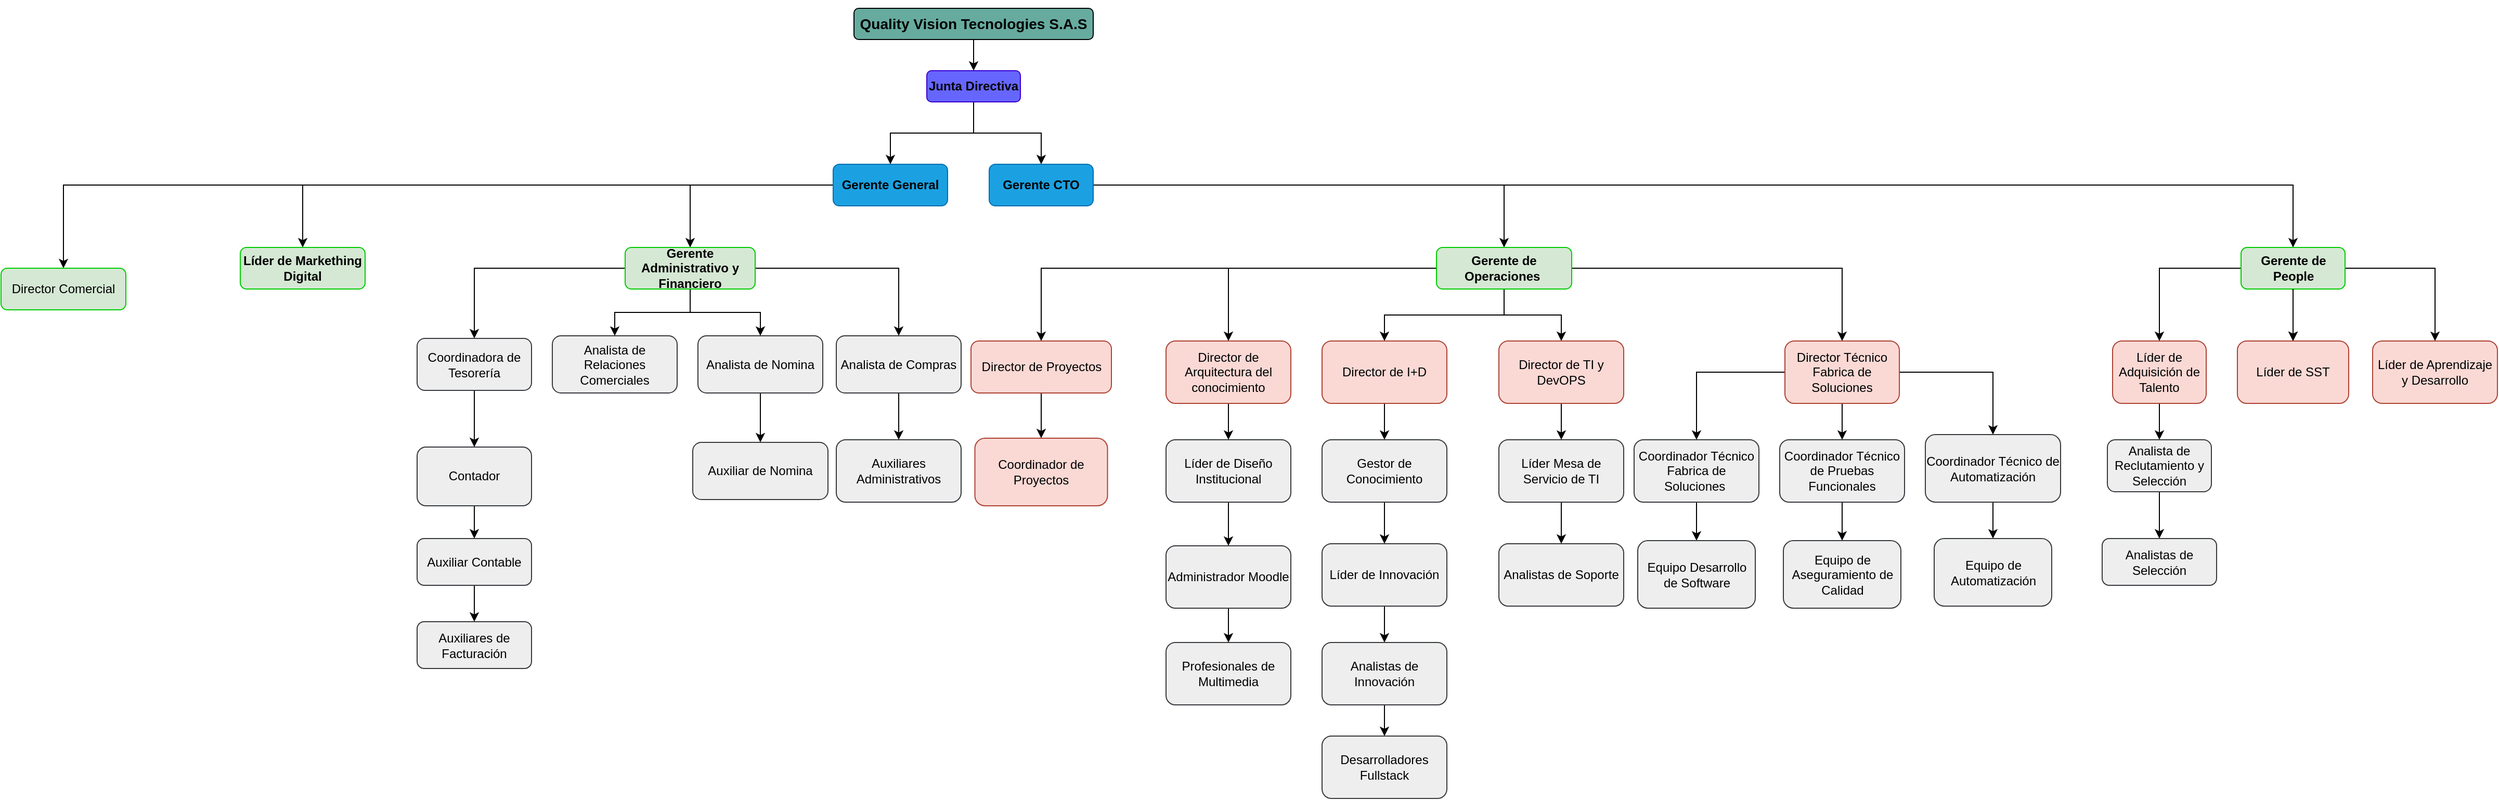 <mxfile version="28.1.0">
  <diagram name="Página-1" id="11aGm9SkkB86KHjLV3OP">
    <mxGraphModel dx="2564" dy="878" grid="1" gridSize="10" guides="1" tooltips="1" connect="1" arrows="1" fold="1" page="1" pageScale="1" pageWidth="827" pageHeight="1169" math="0" shadow="0">
      <root>
        <mxCell id="0" />
        <mxCell id="1" parent="0" />
        <mxCell id="yNXOAHpUrxnPB8L_Ha3r-6" value="" style="edgeStyle=orthogonalEdgeStyle;rounded=0;orthogonalLoop=1;jettySize=auto;html=1;" parent="1" source="yNXOAHpUrxnPB8L_Ha3r-1" target="yNXOAHpUrxnPB8L_Ha3r-4" edge="1">
          <mxGeometry relative="1" as="geometry" />
        </mxCell>
        <mxCell id="yNXOAHpUrxnPB8L_Ha3r-1" value="&lt;h3 style=&quot;color: rgb(0, 0, 0);&quot;&gt;&lt;font style=&quot;vertical-align: inherit;&quot; dir=&quot;auto&quot;&gt;&lt;font style=&quot;vertical-align: inherit;&quot; dir=&quot;auto&quot;&gt;Quality Vision Tecnologies S.A.S&lt;/font&gt;&lt;/font&gt;&lt;/h3&gt;" style="rounded=1;whiteSpace=wrap;html=1;fillColor=#67AB9F;" parent="1" vertex="1">
          <mxGeometry x="310" y="40" width="230" height="30" as="geometry" />
        </mxCell>
        <mxCell id="yNXOAHpUrxnPB8L_Ha3r-9" style="edgeStyle=orthogonalEdgeStyle;rounded=0;orthogonalLoop=1;jettySize=auto;html=1;" parent="1" source="yNXOAHpUrxnPB8L_Ha3r-4" target="yNXOAHpUrxnPB8L_Ha3r-7" edge="1">
          <mxGeometry relative="1" as="geometry" />
        </mxCell>
        <mxCell id="yNXOAHpUrxnPB8L_Ha3r-10" style="edgeStyle=orthogonalEdgeStyle;rounded=0;orthogonalLoop=1;jettySize=auto;html=1;entryX=0.5;entryY=0;entryDx=0;entryDy=0;" parent="1" source="yNXOAHpUrxnPB8L_Ha3r-4" target="yNXOAHpUrxnPB8L_Ha3r-8" edge="1">
          <mxGeometry relative="1" as="geometry" />
        </mxCell>
        <mxCell id="yNXOAHpUrxnPB8L_Ha3r-4" value="&lt;font style=&quot;color: rgb(0, 0, 0);&quot;&gt;&lt;b&gt;Junta Directiva&lt;/b&gt;&lt;/font&gt;" style="rounded=1;whiteSpace=wrap;html=1;fillColor=#6666FF;fontColor=#ffffff;strokeColor=#3700CC;" parent="1" vertex="1">
          <mxGeometry x="380" y="100" width="90" height="30" as="geometry" />
        </mxCell>
        <mxCell id="6m8UZrbuLrnwmyDjbOqj-2" style="edgeStyle=orthogonalEdgeStyle;rounded=0;orthogonalLoop=1;jettySize=auto;html=1;entryX=0.5;entryY=0;entryDx=0;entryDy=0;" edge="1" parent="1" source="yNXOAHpUrxnPB8L_Ha3r-7" target="6m8UZrbuLrnwmyDjbOqj-1">
          <mxGeometry relative="1" as="geometry" />
        </mxCell>
        <mxCell id="6m8UZrbuLrnwmyDjbOqj-5" style="edgeStyle=orthogonalEdgeStyle;rounded=0;orthogonalLoop=1;jettySize=auto;html=1;entryX=0.5;entryY=0;entryDx=0;entryDy=0;" edge="1" parent="1" source="yNXOAHpUrxnPB8L_Ha3r-7" target="6m8UZrbuLrnwmyDjbOqj-3">
          <mxGeometry relative="1" as="geometry" />
        </mxCell>
        <mxCell id="6m8UZrbuLrnwmyDjbOqj-7" style="edgeStyle=orthogonalEdgeStyle;rounded=0;orthogonalLoop=1;jettySize=auto;html=1;entryX=0.5;entryY=0;entryDx=0;entryDy=0;" edge="1" parent="1" source="yNXOAHpUrxnPB8L_Ha3r-7" target="6m8UZrbuLrnwmyDjbOqj-6">
          <mxGeometry relative="1" as="geometry" />
        </mxCell>
        <mxCell id="yNXOAHpUrxnPB8L_Ha3r-7" value="&lt;font style=&quot;vertical-align: inherit;&quot; dir=&quot;auto&quot;&gt;&lt;font style=&quot;vertical-align: inherit; color: rgb(0, 0, 0);&quot; dir=&quot;auto&quot;&gt;&lt;b&gt;Gerente General&lt;/b&gt;&lt;/font&gt;&lt;/font&gt;" style="rounded=1;whiteSpace=wrap;html=1;fillColor=#1ba1e2;strokeColor=#006EAF;fontColor=#ffffff;" parent="1" vertex="1">
          <mxGeometry x="290" y="190" width="110" height="40" as="geometry" />
        </mxCell>
        <mxCell id="6m8UZrbuLrnwmyDjbOqj-10" style="edgeStyle=orthogonalEdgeStyle;rounded=0;orthogonalLoop=1;jettySize=auto;html=1;entryX=0.5;entryY=0;entryDx=0;entryDy=0;" edge="1" parent="1" source="yNXOAHpUrxnPB8L_Ha3r-8" target="6m8UZrbuLrnwmyDjbOqj-8">
          <mxGeometry relative="1" as="geometry" />
        </mxCell>
        <mxCell id="6m8UZrbuLrnwmyDjbOqj-12" style="edgeStyle=orthogonalEdgeStyle;rounded=0;orthogonalLoop=1;jettySize=auto;html=1;entryX=0.5;entryY=0;entryDx=0;entryDy=0;" edge="1" parent="1" source="yNXOAHpUrxnPB8L_Ha3r-8" target="6m8UZrbuLrnwmyDjbOqj-11">
          <mxGeometry relative="1" as="geometry" />
        </mxCell>
        <mxCell id="yNXOAHpUrxnPB8L_Ha3r-8" value="&lt;font style=&quot;color: rgb(0, 0, 0);&quot;&gt;&lt;b&gt;Gerente CTO&lt;/b&gt;&lt;/font&gt;" style="rounded=1;whiteSpace=wrap;html=1;fillColor=#1ba1e2;strokeColor=#006EAF;fontColor=#ffffff;" parent="1" vertex="1">
          <mxGeometry x="440" y="190" width="100" height="40" as="geometry" />
        </mxCell>
        <mxCell id="6m8UZrbuLrnwmyDjbOqj-1" value="Director Comercial" style="rounded=1;whiteSpace=wrap;html=1;fillColor=#d5e8d4;strokeColor=#00CC00;" vertex="1" parent="1">
          <mxGeometry x="-510" y="290" width="120" height="40" as="geometry" />
        </mxCell>
        <mxCell id="6m8UZrbuLrnwmyDjbOqj-3" value="Líder de Markething Digital" style="rounded=1;whiteSpace=wrap;html=1;fillColor=#d5e8d4;strokeColor=#00CC00;fontStyle=1" vertex="1" parent="1">
          <mxGeometry x="-280" y="270" width="120" height="40" as="geometry" />
        </mxCell>
        <mxCell id="6m8UZrbuLrnwmyDjbOqj-90" style="edgeStyle=orthogonalEdgeStyle;rounded=0;orthogonalLoop=1;jettySize=auto;html=1;entryX=0.5;entryY=0;entryDx=0;entryDy=0;" edge="1" parent="1" source="6m8UZrbuLrnwmyDjbOqj-6" target="6m8UZrbuLrnwmyDjbOqj-86">
          <mxGeometry relative="1" as="geometry" />
        </mxCell>
        <mxCell id="6m8UZrbuLrnwmyDjbOqj-91" style="edgeStyle=orthogonalEdgeStyle;rounded=0;orthogonalLoop=1;jettySize=auto;html=1;entryX=0.5;entryY=0;entryDx=0;entryDy=0;" edge="1" parent="1" source="6m8UZrbuLrnwmyDjbOqj-6" target="6m8UZrbuLrnwmyDjbOqj-84">
          <mxGeometry relative="1" as="geometry" />
        </mxCell>
        <mxCell id="6m8UZrbuLrnwmyDjbOqj-94" style="edgeStyle=orthogonalEdgeStyle;rounded=0;orthogonalLoop=1;jettySize=auto;html=1;entryX=0.5;entryY=0;entryDx=0;entryDy=0;" edge="1" parent="1" source="6m8UZrbuLrnwmyDjbOqj-6" target="6m8UZrbuLrnwmyDjbOqj-83">
          <mxGeometry relative="1" as="geometry" />
        </mxCell>
        <mxCell id="6m8UZrbuLrnwmyDjbOqj-95" style="edgeStyle=orthogonalEdgeStyle;rounded=0;orthogonalLoop=1;jettySize=auto;html=1;entryX=0.5;entryY=0;entryDx=0;entryDy=0;" edge="1" parent="1" source="6m8UZrbuLrnwmyDjbOqj-6" target="6m8UZrbuLrnwmyDjbOqj-79">
          <mxGeometry relative="1" as="geometry" />
        </mxCell>
        <mxCell id="6m8UZrbuLrnwmyDjbOqj-6" value="Gerente Administrativo y Financiero" style="rounded=1;whiteSpace=wrap;html=1;fillColor=#d5e8d4;strokeColor=#00CC00;fontStyle=1" vertex="1" parent="1">
          <mxGeometry x="90" y="270" width="125" height="40" as="geometry" />
        </mxCell>
        <mxCell id="6m8UZrbuLrnwmyDjbOqj-15" style="edgeStyle=orthogonalEdgeStyle;rounded=0;orthogonalLoop=1;jettySize=auto;html=1;entryX=0.5;entryY=0;entryDx=0;entryDy=0;" edge="1" parent="1" source="6m8UZrbuLrnwmyDjbOqj-8" target="6m8UZrbuLrnwmyDjbOqj-13">
          <mxGeometry relative="1" as="geometry" />
        </mxCell>
        <mxCell id="6m8UZrbuLrnwmyDjbOqj-18" style="edgeStyle=orthogonalEdgeStyle;rounded=0;orthogonalLoop=1;jettySize=auto;html=1;entryX=0.5;entryY=0;entryDx=0;entryDy=0;" edge="1" parent="1" source="6m8UZrbuLrnwmyDjbOqj-8" target="6m8UZrbuLrnwmyDjbOqj-17">
          <mxGeometry relative="1" as="geometry" />
        </mxCell>
        <mxCell id="6m8UZrbuLrnwmyDjbOqj-56" style="edgeStyle=orthogonalEdgeStyle;rounded=0;orthogonalLoop=1;jettySize=auto;html=1;entryX=0.5;entryY=0;entryDx=0;entryDy=0;" edge="1" parent="1" source="6m8UZrbuLrnwmyDjbOqj-8" target="6m8UZrbuLrnwmyDjbOqj-53">
          <mxGeometry relative="1" as="geometry" />
        </mxCell>
        <mxCell id="6m8UZrbuLrnwmyDjbOqj-65" style="edgeStyle=orthogonalEdgeStyle;rounded=0;orthogonalLoop=1;jettySize=auto;html=1;entryX=0.5;entryY=0;entryDx=0;entryDy=0;" edge="1" parent="1" source="6m8UZrbuLrnwmyDjbOqj-8" target="6m8UZrbuLrnwmyDjbOqj-60">
          <mxGeometry relative="1" as="geometry" />
        </mxCell>
        <mxCell id="6m8UZrbuLrnwmyDjbOqj-74" style="edgeStyle=orthogonalEdgeStyle;rounded=0;orthogonalLoop=1;jettySize=auto;html=1;entryX=0.5;entryY=0;entryDx=0;entryDy=0;" edge="1" parent="1" source="6m8UZrbuLrnwmyDjbOqj-8" target="6m8UZrbuLrnwmyDjbOqj-70">
          <mxGeometry relative="1" as="geometry" />
        </mxCell>
        <mxCell id="6m8UZrbuLrnwmyDjbOqj-8" value="Gerente de Operaciones&amp;nbsp;" style="rounded=1;whiteSpace=wrap;html=1;fillColor=#d5e8d4;strokeColor=#00CC00;fontStyle=1" vertex="1" parent="1">
          <mxGeometry x="870" y="270" width="130" height="40" as="geometry" />
        </mxCell>
        <mxCell id="6m8UZrbuLrnwmyDjbOqj-22" style="edgeStyle=orthogonalEdgeStyle;rounded=0;orthogonalLoop=1;jettySize=auto;html=1;entryX=0.5;entryY=0;entryDx=0;entryDy=0;" edge="1" parent="1" source="6m8UZrbuLrnwmyDjbOqj-11" target="6m8UZrbuLrnwmyDjbOqj-19">
          <mxGeometry relative="1" as="geometry" />
        </mxCell>
        <mxCell id="6m8UZrbuLrnwmyDjbOqj-23" style="edgeStyle=orthogonalEdgeStyle;rounded=0;orthogonalLoop=1;jettySize=auto;html=1;entryX=0.5;entryY=0;entryDx=0;entryDy=0;" edge="1" parent="1" source="6m8UZrbuLrnwmyDjbOqj-11" target="6m8UZrbuLrnwmyDjbOqj-20">
          <mxGeometry relative="1" as="geometry" />
        </mxCell>
        <mxCell id="6m8UZrbuLrnwmyDjbOqj-24" style="edgeStyle=orthogonalEdgeStyle;rounded=0;orthogonalLoop=1;jettySize=auto;html=1;entryX=0.5;entryY=0;entryDx=0;entryDy=0;" edge="1" parent="1" source="6m8UZrbuLrnwmyDjbOqj-11" target="6m8UZrbuLrnwmyDjbOqj-21">
          <mxGeometry relative="1" as="geometry" />
        </mxCell>
        <mxCell id="6m8UZrbuLrnwmyDjbOqj-11" value="Gerente de People" style="rounded=1;whiteSpace=wrap;html=1;fillColor=#d5e8d4;strokeColor=#00CC00;fontStyle=1" vertex="1" parent="1">
          <mxGeometry x="1643.5" y="270" width="100" height="40" as="geometry" />
        </mxCell>
        <mxCell id="6m8UZrbuLrnwmyDjbOqj-16" style="edgeStyle=orthogonalEdgeStyle;rounded=0;orthogonalLoop=1;jettySize=auto;html=1;entryX=0.5;entryY=0;entryDx=0;entryDy=0;" edge="1" parent="1" source="6m8UZrbuLrnwmyDjbOqj-13" target="6m8UZrbuLrnwmyDjbOqj-14">
          <mxGeometry relative="1" as="geometry" />
        </mxCell>
        <mxCell id="6m8UZrbuLrnwmyDjbOqj-13" value="Director de Proyectos" style="rounded=1;whiteSpace=wrap;html=1;fillColor=#fad9d5;strokeColor=#ae4132;" vertex="1" parent="1">
          <mxGeometry x="422.5" y="360" width="135" height="50" as="geometry" />
        </mxCell>
        <mxCell id="6m8UZrbuLrnwmyDjbOqj-14" value="Coordinador de Proyectos" style="rounded=1;whiteSpace=wrap;html=1;fillColor=#fad9d5;strokeColor=#ae4132;" vertex="1" parent="1">
          <mxGeometry x="426.25" y="453.5" width="127.5" height="65" as="geometry" />
        </mxCell>
        <mxCell id="6m8UZrbuLrnwmyDjbOqj-48" style="edgeStyle=orthogonalEdgeStyle;rounded=0;orthogonalLoop=1;jettySize=auto;html=1;entryX=0.5;entryY=0;entryDx=0;entryDy=0;" edge="1" parent="1" source="6m8UZrbuLrnwmyDjbOqj-17" target="6m8UZrbuLrnwmyDjbOqj-40">
          <mxGeometry relative="1" as="geometry" />
        </mxCell>
        <mxCell id="6m8UZrbuLrnwmyDjbOqj-49" style="edgeStyle=orthogonalEdgeStyle;rounded=0;orthogonalLoop=1;jettySize=auto;html=1;" edge="1" parent="1" source="6m8UZrbuLrnwmyDjbOqj-17" target="6m8UZrbuLrnwmyDjbOqj-46">
          <mxGeometry relative="1" as="geometry" />
        </mxCell>
        <mxCell id="6m8UZrbuLrnwmyDjbOqj-52" style="edgeStyle=orthogonalEdgeStyle;rounded=0;orthogonalLoop=1;jettySize=auto;html=1;entryX=0.5;entryY=0;entryDx=0;entryDy=0;" edge="1" parent="1" source="6m8UZrbuLrnwmyDjbOqj-17" target="6m8UZrbuLrnwmyDjbOqj-33">
          <mxGeometry relative="1" as="geometry" />
        </mxCell>
        <mxCell id="6m8UZrbuLrnwmyDjbOqj-17" value="Director Técnico Fabrica de Soluciones" style="rounded=1;whiteSpace=wrap;html=1;fillColor=#fad9d5;strokeColor=#ae4132;" vertex="1" parent="1">
          <mxGeometry x="1205" y="360" width="110" height="60" as="geometry" />
        </mxCell>
        <mxCell id="6m8UZrbuLrnwmyDjbOqj-26" style="edgeStyle=orthogonalEdgeStyle;rounded=0;orthogonalLoop=1;jettySize=auto;html=1;entryX=0.5;entryY=0;entryDx=0;entryDy=0;" edge="1" parent="1" source="6m8UZrbuLrnwmyDjbOqj-19" target="6m8UZrbuLrnwmyDjbOqj-25">
          <mxGeometry relative="1" as="geometry" />
        </mxCell>
        <mxCell id="6m8UZrbuLrnwmyDjbOqj-19" value="Líder de Adquisición de Talento" style="rounded=1;whiteSpace=wrap;html=1;fillColor=#fad9d5;strokeColor=#ae4132;" vertex="1" parent="1">
          <mxGeometry x="1520" y="360" width="90" height="60" as="geometry" />
        </mxCell>
        <mxCell id="6m8UZrbuLrnwmyDjbOqj-21" value="Líder de Aprendizaje y Desarrollo" style="rounded=1;whiteSpace=wrap;html=1;fillColor=#fad9d5;strokeColor=#ae4132;" vertex="1" parent="1">
          <mxGeometry x="1770" y="360" width="120" height="60" as="geometry" />
        </mxCell>
        <mxCell id="6m8UZrbuLrnwmyDjbOqj-28" style="edgeStyle=orthogonalEdgeStyle;rounded=0;orthogonalLoop=1;jettySize=auto;html=1;entryX=0.5;entryY=0;entryDx=0;entryDy=0;" edge="1" parent="1" source="6m8UZrbuLrnwmyDjbOqj-25" target="6m8UZrbuLrnwmyDjbOqj-27">
          <mxGeometry relative="1" as="geometry" />
        </mxCell>
        <mxCell id="6m8UZrbuLrnwmyDjbOqj-25" value="Analista de Reclutamiento y Selección" style="rounded=1;whiteSpace=wrap;html=1;fillColor=#eeeeee;strokeColor=#36393d;" vertex="1" parent="1">
          <mxGeometry x="1515" y="455" width="100" height="50" as="geometry" />
        </mxCell>
        <mxCell id="6m8UZrbuLrnwmyDjbOqj-27" value="Analistas de Selección" style="rounded=1;whiteSpace=wrap;html=1;fillColor=#eeeeee;strokeColor=#36393d;" vertex="1" parent="1">
          <mxGeometry x="1510" y="550" width="110" height="45" as="geometry" />
        </mxCell>
        <mxCell id="6m8UZrbuLrnwmyDjbOqj-44" style="edgeStyle=orthogonalEdgeStyle;rounded=0;orthogonalLoop=1;jettySize=auto;html=1;entryX=0.5;entryY=0;entryDx=0;entryDy=0;" edge="1" parent="1" source="6m8UZrbuLrnwmyDjbOqj-33" target="6m8UZrbuLrnwmyDjbOqj-37">
          <mxGeometry relative="1" as="geometry" />
        </mxCell>
        <mxCell id="6m8UZrbuLrnwmyDjbOqj-33" value="Coordinador Técnico Fabrica de Soluciones&lt;span style=&quot;background-color: transparent; color: light-dark(rgb(0, 0, 0), rgb(255, 255, 255));&quot;&gt;&amp;nbsp;&lt;/span&gt;" style="rounded=1;whiteSpace=wrap;html=1;fillColor=#eeeeee;strokeColor=#36393d;" vertex="1" parent="1">
          <mxGeometry x="1060" y="455" width="120" height="60" as="geometry" />
        </mxCell>
        <mxCell id="6m8UZrbuLrnwmyDjbOqj-34" value="" style="edgeStyle=orthogonalEdgeStyle;rounded=0;orthogonalLoop=1;jettySize=auto;html=1;" edge="1" parent="1" source="6m8UZrbuLrnwmyDjbOqj-11" target="6m8UZrbuLrnwmyDjbOqj-20">
          <mxGeometry relative="1" as="geometry">
            <mxPoint x="940" y="500" as="targetPoint" />
            <mxPoint x="930" y="330" as="sourcePoint" />
          </mxGeometry>
        </mxCell>
        <mxCell id="6m8UZrbuLrnwmyDjbOqj-20" value="Líder de SST" style="rounded=1;whiteSpace=wrap;html=1;fillColor=#fad9d5;strokeColor=#ae4132;" vertex="1" parent="1">
          <mxGeometry x="1640" y="360" width="107" height="60" as="geometry" />
        </mxCell>
        <mxCell id="6m8UZrbuLrnwmyDjbOqj-37" value="Equipo Desarrollo de Software" style="rounded=1;whiteSpace=wrap;html=1;fillColor=#eeeeee;strokeColor=#36393d;" vertex="1" parent="1">
          <mxGeometry x="1063.5" y="552" width="113" height="65" as="geometry" />
        </mxCell>
        <mxCell id="6m8UZrbuLrnwmyDjbOqj-43" style="edgeStyle=orthogonalEdgeStyle;rounded=0;orthogonalLoop=1;jettySize=auto;html=1;" edge="1" parent="1" source="6m8UZrbuLrnwmyDjbOqj-40" target="6m8UZrbuLrnwmyDjbOqj-41">
          <mxGeometry relative="1" as="geometry" />
        </mxCell>
        <mxCell id="6m8UZrbuLrnwmyDjbOqj-40" value="Coordinador Técnico de Pruebas Funcionales" style="rounded=1;whiteSpace=wrap;html=1;fillColor=#eeeeee;strokeColor=#36393d;" vertex="1" parent="1">
          <mxGeometry x="1200" y="455" width="120" height="60" as="geometry" />
        </mxCell>
        <mxCell id="6m8UZrbuLrnwmyDjbOqj-41" value="Equipo de Aseguramiento de Calidad" style="rounded=1;whiteSpace=wrap;html=1;fillColor=#eeeeee;strokeColor=#36393d;" vertex="1" parent="1">
          <mxGeometry x="1203.5" y="552" width="113" height="65" as="geometry" />
        </mxCell>
        <mxCell id="6m8UZrbuLrnwmyDjbOqj-50" style="edgeStyle=orthogonalEdgeStyle;rounded=0;orthogonalLoop=1;jettySize=auto;html=1;entryX=0.5;entryY=0;entryDx=0;entryDy=0;" edge="1" parent="1" source="6m8UZrbuLrnwmyDjbOqj-46" target="6m8UZrbuLrnwmyDjbOqj-47">
          <mxGeometry relative="1" as="geometry" />
        </mxCell>
        <mxCell id="6m8UZrbuLrnwmyDjbOqj-46" value="Coordinador Técnico de Automatización" style="rounded=1;whiteSpace=wrap;html=1;fillColor=#eeeeee;strokeColor=#36393d;" vertex="1" parent="1">
          <mxGeometry x="1340" y="450" width="130" height="65" as="geometry" />
        </mxCell>
        <mxCell id="6m8UZrbuLrnwmyDjbOqj-47" value="Equipo de Automatización" style="rounded=1;whiteSpace=wrap;html=1;fillColor=#eeeeee;strokeColor=#36393d;" vertex="1" parent="1">
          <mxGeometry x="1348.5" y="550" width="113" height="65" as="geometry" />
        </mxCell>
        <mxCell id="6m8UZrbuLrnwmyDjbOqj-57" style="edgeStyle=orthogonalEdgeStyle;rounded=0;orthogonalLoop=1;jettySize=auto;html=1;entryX=0.5;entryY=0;entryDx=0;entryDy=0;" edge="1" parent="1" source="6m8UZrbuLrnwmyDjbOqj-53" target="6m8UZrbuLrnwmyDjbOqj-54">
          <mxGeometry relative="1" as="geometry" />
        </mxCell>
        <mxCell id="6m8UZrbuLrnwmyDjbOqj-53" value="Director de TI y DevOPS" style="rounded=1;whiteSpace=wrap;html=1;fillColor=#fad9d5;strokeColor=#ae4132;" vertex="1" parent="1">
          <mxGeometry x="930" y="360" width="120" height="60" as="geometry" />
        </mxCell>
        <mxCell id="6m8UZrbuLrnwmyDjbOqj-58" style="edgeStyle=orthogonalEdgeStyle;rounded=0;orthogonalLoop=1;jettySize=auto;html=1;entryX=0.5;entryY=0;entryDx=0;entryDy=0;" edge="1" parent="1" source="6m8UZrbuLrnwmyDjbOqj-54" target="6m8UZrbuLrnwmyDjbOqj-55">
          <mxGeometry relative="1" as="geometry" />
        </mxCell>
        <mxCell id="6m8UZrbuLrnwmyDjbOqj-54" value="Líder Mesa de Servicio de TI" style="rounded=1;whiteSpace=wrap;html=1;fillColor=#eeeeee;strokeColor=#36393d;" vertex="1" parent="1">
          <mxGeometry x="930" y="455" width="120" height="60" as="geometry" />
        </mxCell>
        <mxCell id="6m8UZrbuLrnwmyDjbOqj-55" value="Analistas de Soporte" style="rounded=1;whiteSpace=wrap;html=1;fillColor=#eeeeee;strokeColor=#36393d;" vertex="1" parent="1">
          <mxGeometry x="930" y="555" width="120" height="60" as="geometry" />
        </mxCell>
        <mxCell id="6m8UZrbuLrnwmyDjbOqj-66" value="" style="edgeStyle=orthogonalEdgeStyle;rounded=0;orthogonalLoop=1;jettySize=auto;html=1;" edge="1" parent="1" source="6m8UZrbuLrnwmyDjbOqj-60" target="6m8UZrbuLrnwmyDjbOqj-61">
          <mxGeometry relative="1" as="geometry" />
        </mxCell>
        <mxCell id="6m8UZrbuLrnwmyDjbOqj-60" value="Director de I+D" style="rounded=1;whiteSpace=wrap;html=1;fillColor=#fad9d5;strokeColor=#ae4132;" vertex="1" parent="1">
          <mxGeometry x="760" y="360" width="120" height="60" as="geometry" />
        </mxCell>
        <mxCell id="6m8UZrbuLrnwmyDjbOqj-67" value="" style="edgeStyle=orthogonalEdgeStyle;rounded=0;orthogonalLoop=1;jettySize=auto;html=1;" edge="1" parent="1" source="6m8UZrbuLrnwmyDjbOqj-61" target="6m8UZrbuLrnwmyDjbOqj-62">
          <mxGeometry relative="1" as="geometry" />
        </mxCell>
        <mxCell id="6m8UZrbuLrnwmyDjbOqj-61" value="Gestor de Conocimiento" style="rounded=1;whiteSpace=wrap;html=1;fillColor=#eeeeee;strokeColor=#36393d;" vertex="1" parent="1">
          <mxGeometry x="760" y="455" width="120" height="60" as="geometry" />
        </mxCell>
        <mxCell id="6m8UZrbuLrnwmyDjbOqj-68" value="" style="edgeStyle=orthogonalEdgeStyle;rounded=0;orthogonalLoop=1;jettySize=auto;html=1;" edge="1" parent="1" source="6m8UZrbuLrnwmyDjbOqj-62" target="6m8UZrbuLrnwmyDjbOqj-63">
          <mxGeometry relative="1" as="geometry" />
        </mxCell>
        <mxCell id="6m8UZrbuLrnwmyDjbOqj-62" value="Líder de Innovación" style="rounded=1;whiteSpace=wrap;html=1;fillColor=#eeeeee;strokeColor=#36393d;" vertex="1" parent="1">
          <mxGeometry x="760" y="555" width="120" height="60" as="geometry" />
        </mxCell>
        <mxCell id="6m8UZrbuLrnwmyDjbOqj-69" value="" style="edgeStyle=orthogonalEdgeStyle;rounded=0;orthogonalLoop=1;jettySize=auto;html=1;" edge="1" parent="1" source="6m8UZrbuLrnwmyDjbOqj-63" target="6m8UZrbuLrnwmyDjbOqj-64">
          <mxGeometry relative="1" as="geometry" />
        </mxCell>
        <mxCell id="6m8UZrbuLrnwmyDjbOqj-63" value="Analistas de Innovación" style="rounded=1;whiteSpace=wrap;html=1;fillColor=#eeeeee;strokeColor=#36393d;" vertex="1" parent="1">
          <mxGeometry x="760" y="650" width="120" height="60" as="geometry" />
        </mxCell>
        <mxCell id="6m8UZrbuLrnwmyDjbOqj-64" value="Desarrolladores Fullstack" style="rounded=1;whiteSpace=wrap;html=1;fillColor=#eeeeee;strokeColor=#36393d;" vertex="1" parent="1">
          <mxGeometry x="760" y="740" width="120" height="60" as="geometry" />
        </mxCell>
        <mxCell id="6m8UZrbuLrnwmyDjbOqj-75" value="" style="edgeStyle=orthogonalEdgeStyle;rounded=0;orthogonalLoop=1;jettySize=auto;html=1;" edge="1" parent="1" source="6m8UZrbuLrnwmyDjbOqj-70" target="6m8UZrbuLrnwmyDjbOqj-71">
          <mxGeometry relative="1" as="geometry" />
        </mxCell>
        <mxCell id="6m8UZrbuLrnwmyDjbOqj-70" value="Director de Arquitectura del conocimiento" style="rounded=1;whiteSpace=wrap;html=1;fillColor=#fad9d5;strokeColor=#ae4132;" vertex="1" parent="1">
          <mxGeometry x="610" y="360" width="120" height="60" as="geometry" />
        </mxCell>
        <mxCell id="6m8UZrbuLrnwmyDjbOqj-76" value="" style="edgeStyle=orthogonalEdgeStyle;rounded=0;orthogonalLoop=1;jettySize=auto;html=1;" edge="1" parent="1" source="6m8UZrbuLrnwmyDjbOqj-71" target="6m8UZrbuLrnwmyDjbOqj-72">
          <mxGeometry relative="1" as="geometry" />
        </mxCell>
        <mxCell id="6m8UZrbuLrnwmyDjbOqj-71" value="Líder de Diseño Institucional" style="rounded=1;whiteSpace=wrap;html=1;fillColor=#eeeeee;strokeColor=#36393d;" vertex="1" parent="1">
          <mxGeometry x="610" y="455" width="120" height="60" as="geometry" />
        </mxCell>
        <mxCell id="6m8UZrbuLrnwmyDjbOqj-77" value="" style="edgeStyle=orthogonalEdgeStyle;rounded=0;orthogonalLoop=1;jettySize=auto;html=1;" edge="1" parent="1" source="6m8UZrbuLrnwmyDjbOqj-72" target="6m8UZrbuLrnwmyDjbOqj-73">
          <mxGeometry relative="1" as="geometry" />
        </mxCell>
        <mxCell id="6m8UZrbuLrnwmyDjbOqj-72" value="Administrador Moodle" style="rounded=1;whiteSpace=wrap;html=1;fillColor=#eeeeee;strokeColor=#36393d;" vertex="1" parent="1">
          <mxGeometry x="610" y="557" width="120" height="60" as="geometry" />
        </mxCell>
        <mxCell id="6m8UZrbuLrnwmyDjbOqj-73" value="Profesionales de Multimedia" style="rounded=1;whiteSpace=wrap;html=1;fillColor=#eeeeee;strokeColor=#36393d;" vertex="1" parent="1">
          <mxGeometry x="610" y="650" width="120" height="60" as="geometry" />
        </mxCell>
        <mxCell id="6m8UZrbuLrnwmyDjbOqj-99" value="" style="edgeStyle=orthogonalEdgeStyle;rounded=0;orthogonalLoop=1;jettySize=auto;html=1;" edge="1" parent="1" source="6m8UZrbuLrnwmyDjbOqj-79" target="6m8UZrbuLrnwmyDjbOqj-80">
          <mxGeometry relative="1" as="geometry" />
        </mxCell>
        <mxCell id="6m8UZrbuLrnwmyDjbOqj-79" value="Coordinadora de Tesorería" style="rounded=1;whiteSpace=wrap;html=1;fillColor=#eeeeee;strokeColor=#36393d;" vertex="1" parent="1">
          <mxGeometry x="-110" y="357.5" width="110" height="50" as="geometry" />
        </mxCell>
        <mxCell id="6m8UZrbuLrnwmyDjbOqj-100" value="" style="edgeStyle=orthogonalEdgeStyle;rounded=0;orthogonalLoop=1;jettySize=auto;html=1;" edge="1" parent="1" source="6m8UZrbuLrnwmyDjbOqj-80" target="6m8UZrbuLrnwmyDjbOqj-81">
          <mxGeometry relative="1" as="geometry" />
        </mxCell>
        <mxCell id="6m8UZrbuLrnwmyDjbOqj-80" value="Contador" style="rounded=1;whiteSpace=wrap;html=1;fillColor=#eeeeee;strokeColor=#36393d;" vertex="1" parent="1">
          <mxGeometry x="-110" y="462" width="110" height="56.5" as="geometry" />
        </mxCell>
        <mxCell id="6m8UZrbuLrnwmyDjbOqj-101" value="" style="edgeStyle=orthogonalEdgeStyle;rounded=0;orthogonalLoop=1;jettySize=auto;html=1;" edge="1" parent="1" source="6m8UZrbuLrnwmyDjbOqj-81" target="6m8UZrbuLrnwmyDjbOqj-82">
          <mxGeometry relative="1" as="geometry" />
        </mxCell>
        <mxCell id="6m8UZrbuLrnwmyDjbOqj-81" value="Auxiliar Contable" style="rounded=1;whiteSpace=wrap;html=1;fillColor=#eeeeee;strokeColor=#36393d;" vertex="1" parent="1">
          <mxGeometry x="-110" y="550" width="110" height="45" as="geometry" />
        </mxCell>
        <mxCell id="6m8UZrbuLrnwmyDjbOqj-82" value="Auxiliares de Facturación" style="rounded=1;whiteSpace=wrap;html=1;fillColor=#eeeeee;strokeColor=#36393d;" vertex="1" parent="1">
          <mxGeometry x="-110" y="630" width="110" height="45" as="geometry" />
        </mxCell>
        <mxCell id="6m8UZrbuLrnwmyDjbOqj-83" value="Analista de Relaciones Comerciales" style="rounded=1;whiteSpace=wrap;html=1;fillColor=#eeeeee;strokeColor=#36393d;" vertex="1" parent="1">
          <mxGeometry x="20" y="355" width="120" height="55" as="geometry" />
        </mxCell>
        <mxCell id="6m8UZrbuLrnwmyDjbOqj-98" value="" style="edgeStyle=orthogonalEdgeStyle;rounded=0;orthogonalLoop=1;jettySize=auto;html=1;" edge="1" parent="1" source="6m8UZrbuLrnwmyDjbOqj-84" target="6m8UZrbuLrnwmyDjbOqj-85">
          <mxGeometry relative="1" as="geometry" />
        </mxCell>
        <mxCell id="6m8UZrbuLrnwmyDjbOqj-84" value="Analista de Nomina" style="rounded=1;whiteSpace=wrap;html=1;fillColor=#eeeeee;strokeColor=#36393d;" vertex="1" parent="1">
          <mxGeometry x="160" y="355" width="120" height="55" as="geometry" />
        </mxCell>
        <mxCell id="6m8UZrbuLrnwmyDjbOqj-85" value="Auxiliar de Nomina" style="rounded=1;whiteSpace=wrap;html=1;fillColor=#eeeeee;strokeColor=#36393d;" vertex="1" parent="1">
          <mxGeometry x="155" y="457.5" width="130" height="55" as="geometry" />
        </mxCell>
        <mxCell id="6m8UZrbuLrnwmyDjbOqj-97" value="" style="edgeStyle=orthogonalEdgeStyle;rounded=0;orthogonalLoop=1;jettySize=auto;html=1;" edge="1" parent="1" source="6m8UZrbuLrnwmyDjbOqj-86" target="6m8UZrbuLrnwmyDjbOqj-87">
          <mxGeometry relative="1" as="geometry" />
        </mxCell>
        <mxCell id="6m8UZrbuLrnwmyDjbOqj-86" value="Analista de Compras" style="rounded=1;whiteSpace=wrap;html=1;fillColor=#eeeeee;strokeColor=#36393d;" vertex="1" parent="1">
          <mxGeometry x="293" y="355" width="120" height="55" as="geometry" />
        </mxCell>
        <mxCell id="6m8UZrbuLrnwmyDjbOqj-87" value="Auxiliares Administrativos" style="rounded=1;whiteSpace=wrap;html=1;fillColor=#eeeeee;strokeColor=#36393d;" vertex="1" parent="1">
          <mxGeometry x="293" y="455" width="120" height="60" as="geometry" />
        </mxCell>
      </root>
    </mxGraphModel>
  </diagram>
</mxfile>
